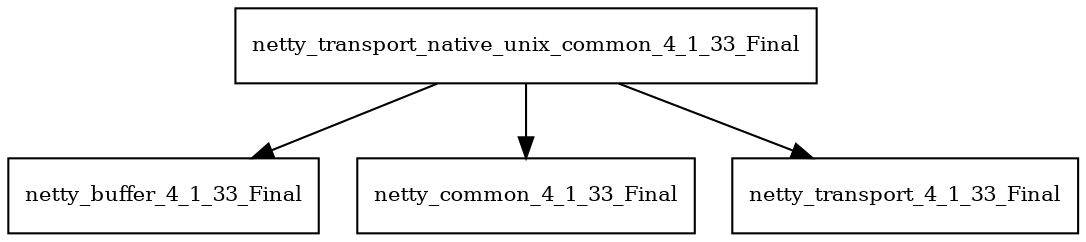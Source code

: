 digraph netty_transport_native_unix_common_4_1_33_Final_dependencies {
  node [shape = box, fontsize=10.0];
  netty_transport_native_unix_common_4_1_33_Final -> netty_buffer_4_1_33_Final;
  netty_transport_native_unix_common_4_1_33_Final -> netty_common_4_1_33_Final;
  netty_transport_native_unix_common_4_1_33_Final -> netty_transport_4_1_33_Final;
}
